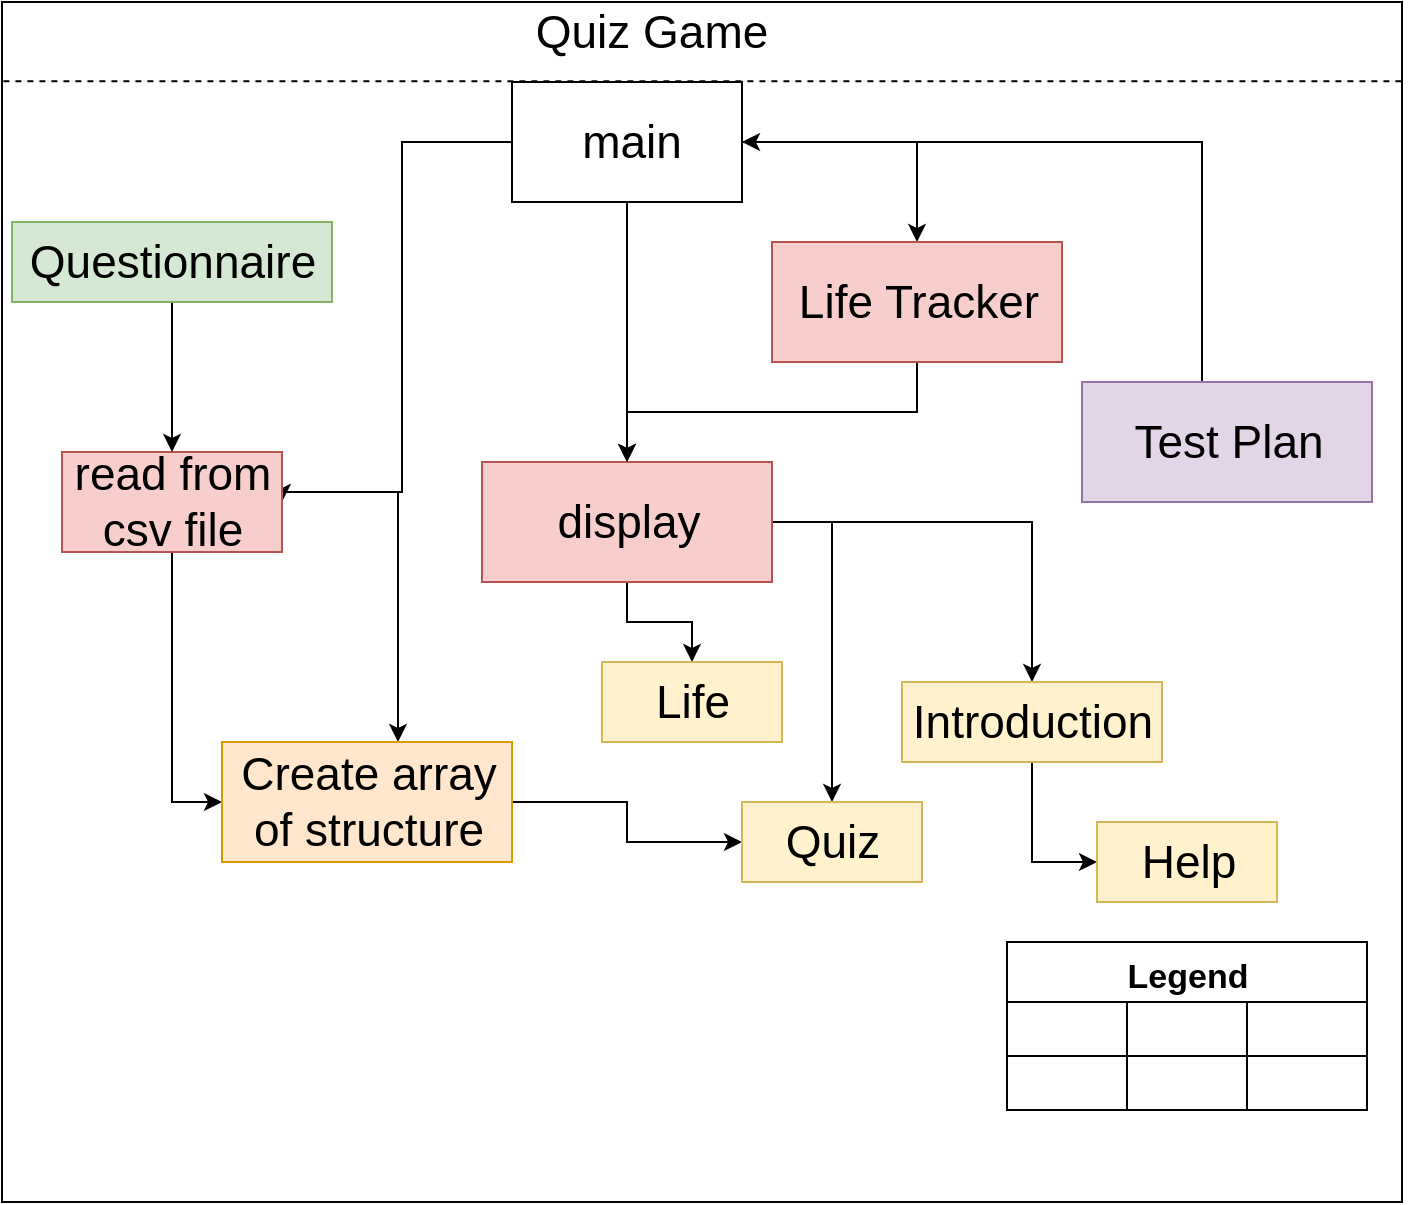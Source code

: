 <mxfile version="14.5.8" type="device"><diagram id="NZ2KRXteQekXHvcUVqY0" name="Page-1"><mxGraphModel dx="1173" dy="645" grid="1" gridSize="10" guides="1" tooltips="1" connect="1" arrows="1" fold="1" page="1" pageScale="1" pageWidth="850" pageHeight="1100" math="0" shadow="0"><root><mxCell id="0"/><mxCell id="1" parent="0"/><mxCell id="fvLvUET6ypAeO289krjP-1" value="" style="rounded=0;whiteSpace=wrap;html=1;" vertex="1" parent="1"><mxGeometry x="110" y="40" width="700" height="600" as="geometry"/></mxCell><mxCell id="fvLvUET6ypAeO289krjP-2" value="" style="endArrow=none;dashed=1;html=1;entryX=1.002;entryY=0.066;entryDx=0;entryDy=0;entryPerimeter=0;exitX=0.001;exitY=0.066;exitDx=0;exitDy=0;exitPerimeter=0;" edge="1" parent="1" source="fvLvUET6ypAeO289krjP-1" target="fvLvUET6ypAeO289krjP-1"><mxGeometry width="50" height="50" relative="1" as="geometry"><mxPoint x="310" y="280" as="sourcePoint"/><mxPoint x="360" y="230" as="targetPoint"/></mxGeometry></mxCell><mxCell id="fvLvUET6ypAeO289krjP-3" value="Quiz Game" style="text;html=1;strokeColor=none;fillColor=none;align=center;verticalAlign=middle;whiteSpace=wrap;rounded=0;fontSize=23;" vertex="1" parent="1"><mxGeometry x="370" y="40" width="130" height="30" as="geometry"/></mxCell><mxCell id="fvLvUET6ypAeO289krjP-17" value="" style="edgeStyle=orthogonalEdgeStyle;rounded=0;orthogonalLoop=1;jettySize=auto;html=1;fontSize=23;" edge="1" parent="1" source="fvLvUET6ypAeO289krjP-4" target="fvLvUET6ypAeO289krjP-12"><mxGeometry relative="1" as="geometry"/></mxCell><mxCell id="fvLvUET6ypAeO289krjP-41" style="edgeStyle=orthogonalEdgeStyle;rounded=0;orthogonalLoop=1;jettySize=auto;html=1;fontSize=23;" edge="1" parent="1" source="fvLvUET6ypAeO289krjP-4" target="fvLvUET6ypAeO289krjP-15"><mxGeometry relative="1" as="geometry"/></mxCell><mxCell id="fvLvUET6ypAeO289krjP-42" style="edgeStyle=orthogonalEdgeStyle;rounded=0;orthogonalLoop=1;jettySize=auto;html=1;entryX=1;entryY=0.5;entryDx=0;entryDy=0;fontSize=23;" edge="1" parent="1" source="fvLvUET6ypAeO289krjP-4" target="fvLvUET6ypAeO289krjP-9"><mxGeometry relative="1" as="geometry"><Array as="points"><mxPoint x="310" y="110"/><mxPoint x="310" y="285"/></Array></mxGeometry></mxCell><mxCell id="fvLvUET6ypAeO289krjP-4" value="" style="rounded=0;whiteSpace=wrap;html=1;fontSize=23;" vertex="1" parent="1"><mxGeometry x="365" y="80" width="115" height="60" as="geometry"/></mxCell><mxCell id="fvLvUET6ypAeO289krjP-5" value="main" style="text;html=1;align=center;verticalAlign=middle;whiteSpace=wrap;rounded=0;fontSize=23;" vertex="1" parent="1"><mxGeometry x="395" y="100" width="60" height="20" as="geometry"/></mxCell><mxCell id="fvLvUET6ypAeO289krjP-24" style="edgeStyle=orthogonalEdgeStyle;rounded=0;orthogonalLoop=1;jettySize=auto;html=1;entryX=0;entryY=0.5;entryDx=0;entryDy=0;fontSize=23;" edge="1" parent="1" source="fvLvUET6ypAeO289krjP-9" target="fvLvUET6ypAeO289krjP-10"><mxGeometry relative="1" as="geometry"/></mxCell><mxCell id="fvLvUET6ypAeO289krjP-43" style="edgeStyle=orthogonalEdgeStyle;rounded=0;orthogonalLoop=1;jettySize=auto;html=1;fontSize=23;" edge="1" parent="1" source="fvLvUET6ypAeO289krjP-9" target="fvLvUET6ypAeO289krjP-10"><mxGeometry relative="1" as="geometry"><Array as="points"><mxPoint x="308" y="285"/></Array></mxGeometry></mxCell><mxCell id="fvLvUET6ypAeO289krjP-9" value="read from&lt;br&gt;csv file" style="html=1;fontSize=23;fillColor=#f8cecc;strokeColor=#b85450;" vertex="1" parent="1"><mxGeometry x="140" y="265" width="110" height="50" as="geometry"/></mxCell><mxCell id="fvLvUET6ypAeO289krjP-48" style="edgeStyle=orthogonalEdgeStyle;rounded=0;orthogonalLoop=1;jettySize=auto;html=1;entryX=0;entryY=0.5;entryDx=0;entryDy=0;fontSize=23;" edge="1" parent="1" source="fvLvUET6ypAeO289krjP-10" target="fvLvUET6ypAeO289krjP-35"><mxGeometry relative="1" as="geometry"/></mxCell><mxCell id="fvLvUET6ypAeO289krjP-10" value="Create array&lt;br&gt;of structure" style="html=1;fontSize=23;fillColor=#ffe6cc;strokeColor=#d79b00;" vertex="1" parent="1"><mxGeometry x="220" y="410" width="145" height="60" as="geometry"/></mxCell><mxCell id="fvLvUET6ypAeO289krjP-18" value="" style="edgeStyle=orthogonalEdgeStyle;rounded=0;orthogonalLoop=1;jettySize=auto;html=1;fontSize=23;" edge="1" parent="1" source="fvLvUET6ypAeO289krjP-11" target="fvLvUET6ypAeO289krjP-9"><mxGeometry relative="1" as="geometry"/></mxCell><mxCell id="fvLvUET6ypAeO289krjP-11" value="Questionnaire" style="html=1;fontSize=23;fillColor=#d5e8d4;strokeColor=#82b366;" vertex="1" parent="1"><mxGeometry x="115" y="150" width="160" height="40" as="geometry"/></mxCell><mxCell id="fvLvUET6ypAeO289krjP-44" value="" style="edgeStyle=orthogonalEdgeStyle;rounded=0;orthogonalLoop=1;jettySize=auto;html=1;fontSize=23;" edge="1" parent="1" source="fvLvUET6ypAeO289krjP-12" target="fvLvUET6ypAeO289krjP-31"><mxGeometry relative="1" as="geometry"/></mxCell><mxCell id="fvLvUET6ypAeO289krjP-45" style="edgeStyle=orthogonalEdgeStyle;rounded=0;orthogonalLoop=1;jettySize=auto;html=1;entryX=0.5;entryY=0;entryDx=0;entryDy=0;fontSize=23;" edge="1" parent="1" source="fvLvUET6ypAeO289krjP-12" target="fvLvUET6ypAeO289krjP-35"><mxGeometry relative="1" as="geometry"><Array as="points"><mxPoint x="525" y="300"/></Array></mxGeometry></mxCell><mxCell id="fvLvUET6ypAeO289krjP-46" style="edgeStyle=orthogonalEdgeStyle;rounded=0;orthogonalLoop=1;jettySize=auto;html=1;entryX=0.5;entryY=0;entryDx=0;entryDy=0;fontSize=23;" edge="1" parent="1" source="fvLvUET6ypAeO289krjP-12" target="fvLvUET6ypAeO289krjP-36"><mxGeometry relative="1" as="geometry"/></mxCell><mxCell id="fvLvUET6ypAeO289krjP-12" value="display" style="html=1;fontSize=23;fillColor=#f8cecc;strokeColor=#b85450;" vertex="1" parent="1"><mxGeometry x="350" y="270" width="145" height="60" as="geometry"/></mxCell><mxCell id="fvLvUET6ypAeO289krjP-13" style="edgeStyle=orthogonalEdgeStyle;rounded=0;orthogonalLoop=1;jettySize=auto;html=1;exitX=0.5;exitY=1;exitDx=0;exitDy=0;fontSize=23;" edge="1" parent="1" source="fvLvUET6ypAeO289krjP-10" target="fvLvUET6ypAeO289krjP-10"><mxGeometry relative="1" as="geometry"/></mxCell><mxCell id="fvLvUET6ypAeO289krjP-28" style="edgeStyle=orthogonalEdgeStyle;rounded=0;orthogonalLoop=1;jettySize=auto;html=1;entryX=0.5;entryY=0;entryDx=0;entryDy=0;fontSize=23;" edge="1" parent="1" source="fvLvUET6ypAeO289krjP-15" target="fvLvUET6ypAeO289krjP-12"><mxGeometry relative="1" as="geometry"/></mxCell><mxCell id="fvLvUET6ypAeO289krjP-15" value="Life Tracker" style="html=1;fontSize=23;fillColor=#f8cecc;strokeColor=#b85450;" vertex="1" parent="1"><mxGeometry x="495" y="160" width="145" height="60" as="geometry"/></mxCell><mxCell id="fvLvUET6ypAeO289krjP-40" style="edgeStyle=orthogonalEdgeStyle;rounded=0;orthogonalLoop=1;jettySize=auto;html=1;entryX=1;entryY=0.5;entryDx=0;entryDy=0;fontSize=23;" edge="1" parent="1" source="fvLvUET6ypAeO289krjP-16" target="fvLvUET6ypAeO289krjP-4"><mxGeometry relative="1" as="geometry"><Array as="points"><mxPoint x="710" y="110"/></Array></mxGeometry></mxCell><mxCell id="fvLvUET6ypAeO289krjP-16" value="Test Plan" style="html=1;fontSize=23;fillColor=#e1d5e7;strokeColor=#9673a6;" vertex="1" parent="1"><mxGeometry x="650" y="230" width="145" height="60" as="geometry"/></mxCell><mxCell id="fvLvUET6ypAeO289krjP-31" value="Life" style="html=1;fontSize=23;fillColor=#fff2cc;strokeColor=#d6b656;" vertex="1" parent="1"><mxGeometry x="410" y="370" width="90" height="40" as="geometry"/></mxCell><mxCell id="fvLvUET6ypAeO289krjP-35" value="Quiz" style="html=1;fontSize=23;fillColor=#fff2cc;strokeColor=#d6b656;" vertex="1" parent="1"><mxGeometry x="480" y="440" width="90" height="40" as="geometry"/></mxCell><mxCell id="fvLvUET6ypAeO289krjP-47" style="edgeStyle=orthogonalEdgeStyle;rounded=0;orthogonalLoop=1;jettySize=auto;html=1;entryX=0;entryY=0.5;entryDx=0;entryDy=0;fontSize=23;" edge="1" parent="1" source="fvLvUET6ypAeO289krjP-36" target="fvLvUET6ypAeO289krjP-37"><mxGeometry relative="1" as="geometry"/></mxCell><mxCell id="fvLvUET6ypAeO289krjP-36" value="Introduction" style="html=1;fontSize=23;fillColor=#fff2cc;strokeColor=#d6b656;" vertex="1" parent="1"><mxGeometry x="560" y="380" width="130" height="40" as="geometry"/></mxCell><mxCell id="fvLvUET6ypAeO289krjP-37" value="Help" style="html=1;fontSize=23;fillColor=#fff2cc;strokeColor=#d6b656;" vertex="1" parent="1"><mxGeometry x="657.5" y="450" width="90" height="40" as="geometry"/></mxCell><mxCell id="fvLvUET6ypAeO289krjP-62" value="&lt;font style=&quot;font-size: 17px&quot;&gt;Legend&lt;/font&gt;" style="shape=table;html=1;whiteSpace=wrap;startSize=30;container=1;collapsible=0;childLayout=tableLayout;fontStyle=1;align=center;fontSize=23;" vertex="1" parent="1"><mxGeometry x="612.5" y="510" width="180" height="84" as="geometry"/></mxCell><mxCell id="fvLvUET6ypAeO289krjP-63" value="" style="shape=partialRectangle;html=1;whiteSpace=wrap;collapsible=0;dropTarget=0;pointerEvents=0;fillColor=none;top=0;left=0;bottom=0;right=0;points=[[0,0.5],[1,0.5]];portConstraint=eastwest;" vertex="1" parent="fvLvUET6ypAeO289krjP-62"><mxGeometry y="30" width="180" height="27" as="geometry"/></mxCell><mxCell id="fvLvUET6ypAeO289krjP-64" value="" style="shape=partialRectangle;html=1;whiteSpace=wrap;connectable=0;fillColor=none;top=0;left=0;bottom=0;right=0;overflow=hidden;" vertex="1" parent="fvLvUET6ypAeO289krjP-63"><mxGeometry width="60" height="27" as="geometry"/></mxCell><mxCell id="fvLvUET6ypAeO289krjP-65" value="" style="shape=partialRectangle;html=1;whiteSpace=wrap;connectable=0;fillColor=none;top=0;left=0;bottom=0;right=0;overflow=hidden;" vertex="1" parent="fvLvUET6ypAeO289krjP-63"><mxGeometry x="60" width="60" height="27" as="geometry"/></mxCell><mxCell id="fvLvUET6ypAeO289krjP-66" value="" style="shape=partialRectangle;html=1;whiteSpace=wrap;connectable=0;fillColor=none;top=0;left=0;bottom=0;right=0;overflow=hidden;" vertex="1" parent="fvLvUET6ypAeO289krjP-63"><mxGeometry x="120" width="60" height="27" as="geometry"/></mxCell><mxCell id="fvLvUET6ypAeO289krjP-71" value="" style="shape=partialRectangle;html=1;whiteSpace=wrap;collapsible=0;dropTarget=0;pointerEvents=0;fillColor=none;top=0;left=0;bottom=0;right=0;points=[[0,0.5],[1,0.5]];portConstraint=eastwest;" vertex="1" parent="fvLvUET6ypAeO289krjP-62"><mxGeometry y="57" width="180" height="27" as="geometry"/></mxCell><mxCell id="fvLvUET6ypAeO289krjP-72" value="" style="shape=partialRectangle;html=1;whiteSpace=wrap;connectable=0;fillColor=none;top=0;left=0;bottom=0;right=0;overflow=hidden;" vertex="1" parent="fvLvUET6ypAeO289krjP-71"><mxGeometry width="60" height="27" as="geometry"/></mxCell><mxCell id="fvLvUET6ypAeO289krjP-73" value="" style="shape=partialRectangle;html=1;whiteSpace=wrap;connectable=0;fillColor=none;top=0;left=0;bottom=0;right=0;overflow=hidden;" vertex="1" parent="fvLvUET6ypAeO289krjP-71"><mxGeometry x="60" width="60" height="27" as="geometry"/></mxCell><mxCell id="fvLvUET6ypAeO289krjP-74" value="" style="shape=partialRectangle;html=1;whiteSpace=wrap;connectable=0;fillColor=none;top=0;left=0;bottom=0;right=0;overflow=hidden;" vertex="1" parent="fvLvUET6ypAeO289krjP-71"><mxGeometry x="120" width="60" height="27" as="geometry"/></mxCell></root></mxGraphModel></diagram></mxfile>